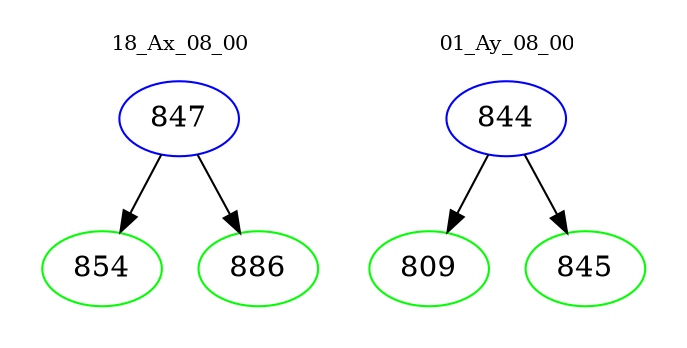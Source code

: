 digraph{
subgraph cluster_0 {
color = white
label = "18_Ax_08_00";
fontsize=10;
T0_847 [label="847", color="blue"]
T0_847 -> T0_854 [color="black"]
T0_854 [label="854", color="green"]
T0_847 -> T0_886 [color="black"]
T0_886 [label="886", color="green"]
}
subgraph cluster_1 {
color = white
label = "01_Ay_08_00";
fontsize=10;
T1_844 [label="844", color="blue"]
T1_844 -> T1_809 [color="black"]
T1_809 [label="809", color="green"]
T1_844 -> T1_845 [color="black"]
T1_845 [label="845", color="green"]
}
}

